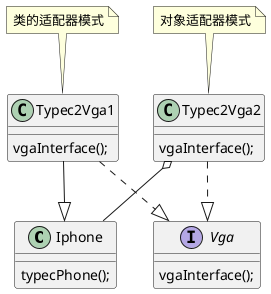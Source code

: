 @startuml
class Iphone{
    typecPhone();
}
class Typec2Vga1{
    vgaInterface();
}

note top of Typec2Vga1
    类的适配器模式
end note

class Typec2Vga2{
    vgaInterface();
}

note top of Typec2Vga2
    对象适配器模式
end note

interface Vga{
    vgaInterface();
}



Typec2Vga1 --|> Iphone
Typec2Vga1 ..|> Vga


Typec2Vga2 ..|> Vga
Typec2Vga2 o-- Iphone
@enduml